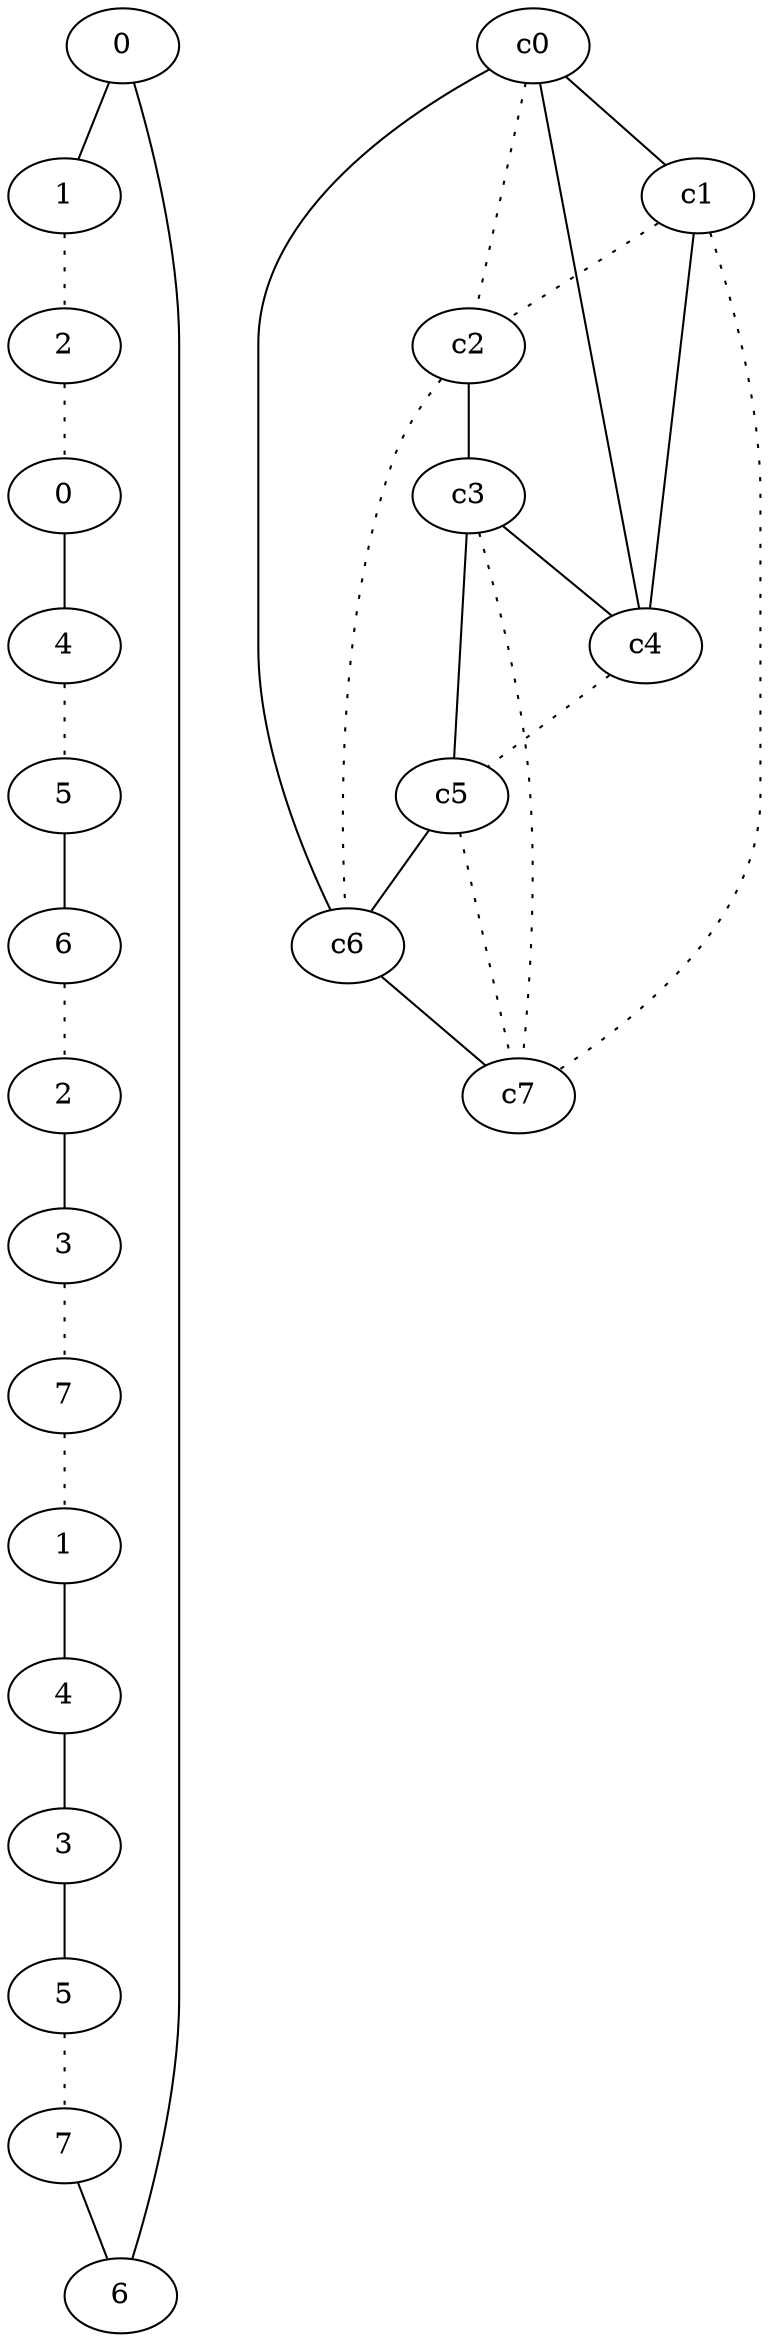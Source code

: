 graph {
a0[label=0];
a1[label=1];
a2[label=2];
a3[label=0];
a4[label=4];
a5[label=5];
a6[label=6];
a7[label=2];
a8[label=3];
a9[label=7];
a10[label=1];
a11[label=4];
a12[label=3];
a13[label=5];
a14[label=7];
a15[label=6];
a0 -- a1;
a0 -- a15;
a1 -- a2 [style=dotted];
a2 -- a3 [style=dotted];
a3 -- a4;
a4 -- a5 [style=dotted];
a5 -- a6;
a6 -- a7 [style=dotted];
a7 -- a8;
a8 -- a9 [style=dotted];
a9 -- a10 [style=dotted];
a10 -- a11;
a11 -- a12;
a12 -- a13;
a13 -- a14 [style=dotted];
a14 -- a15;
c0 -- c1;
c0 -- c2 [style=dotted];
c0 -- c4;
c0 -- c6;
c1 -- c2 [style=dotted];
c1 -- c4;
c1 -- c7 [style=dotted];
c2 -- c3;
c2 -- c6 [style=dotted];
c3 -- c4;
c3 -- c5;
c3 -- c7 [style=dotted];
c4 -- c5 [style=dotted];
c5 -- c6;
c5 -- c7 [style=dotted];
c6 -- c7;
}
